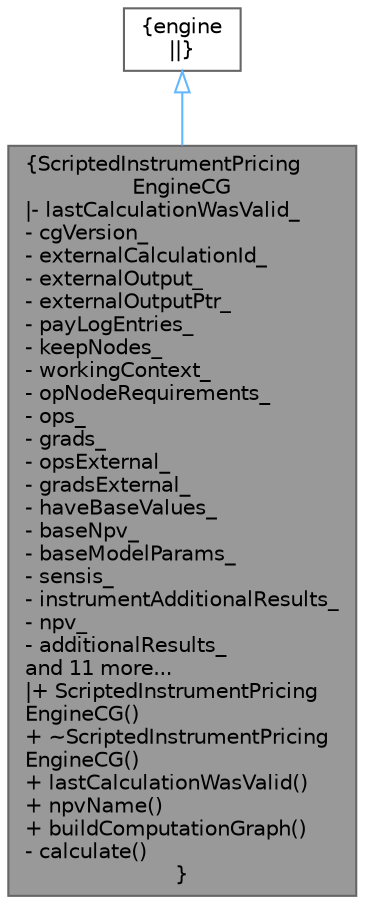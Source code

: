 digraph "ScriptedInstrumentPricingEngineCG"
{
 // INTERACTIVE_SVG=YES
 // LATEX_PDF_SIZE
  bgcolor="transparent";
  edge [fontname=Helvetica,fontsize=10,labelfontname=Helvetica,labelfontsize=10];
  node [fontname=Helvetica,fontsize=10,shape=box,height=0.2,width=0.4];
  Node1 [label="{ScriptedInstrumentPricing\lEngineCG\n|- lastCalculationWasValid_\l- cgVersion_\l- externalCalculationId_\l- externalOutput_\l- externalOutputPtr_\l- payLogEntries_\l- keepNodes_\l- workingContext_\l- opNodeRequirements_\l- ops_\l- grads_\l- opsExternal_\l- gradsExternal_\l- haveBaseValues_\l- baseNpv_\l- baseModelParams_\l- sensis_\l- instrumentAdditionalResults_\l- npv_\l- additionalResults_\land 11 more...\l|+ ScriptedInstrumentPricing\lEngineCG()\l+ ~ScriptedInstrumentPricing\lEngineCG()\l+ lastCalculationWasValid()\l+ npvName()\l+ buildComputationGraph()\l- calculate()\l}",height=0.2,width=0.4,color="gray40", fillcolor="grey60", style="filled", fontcolor="black",tooltip=" "];
  Node2 -> Node1 [dir="back",color="steelblue1",style="solid",arrowtail="onormal"];
  Node2 [label="{engine\n||}",height=0.2,width=0.4,color="gray40", fillcolor="white", style="filled",URL="$class_quant_ext_1_1_scripted_instrument_1_1engine.html",tooltip=" "];
}
